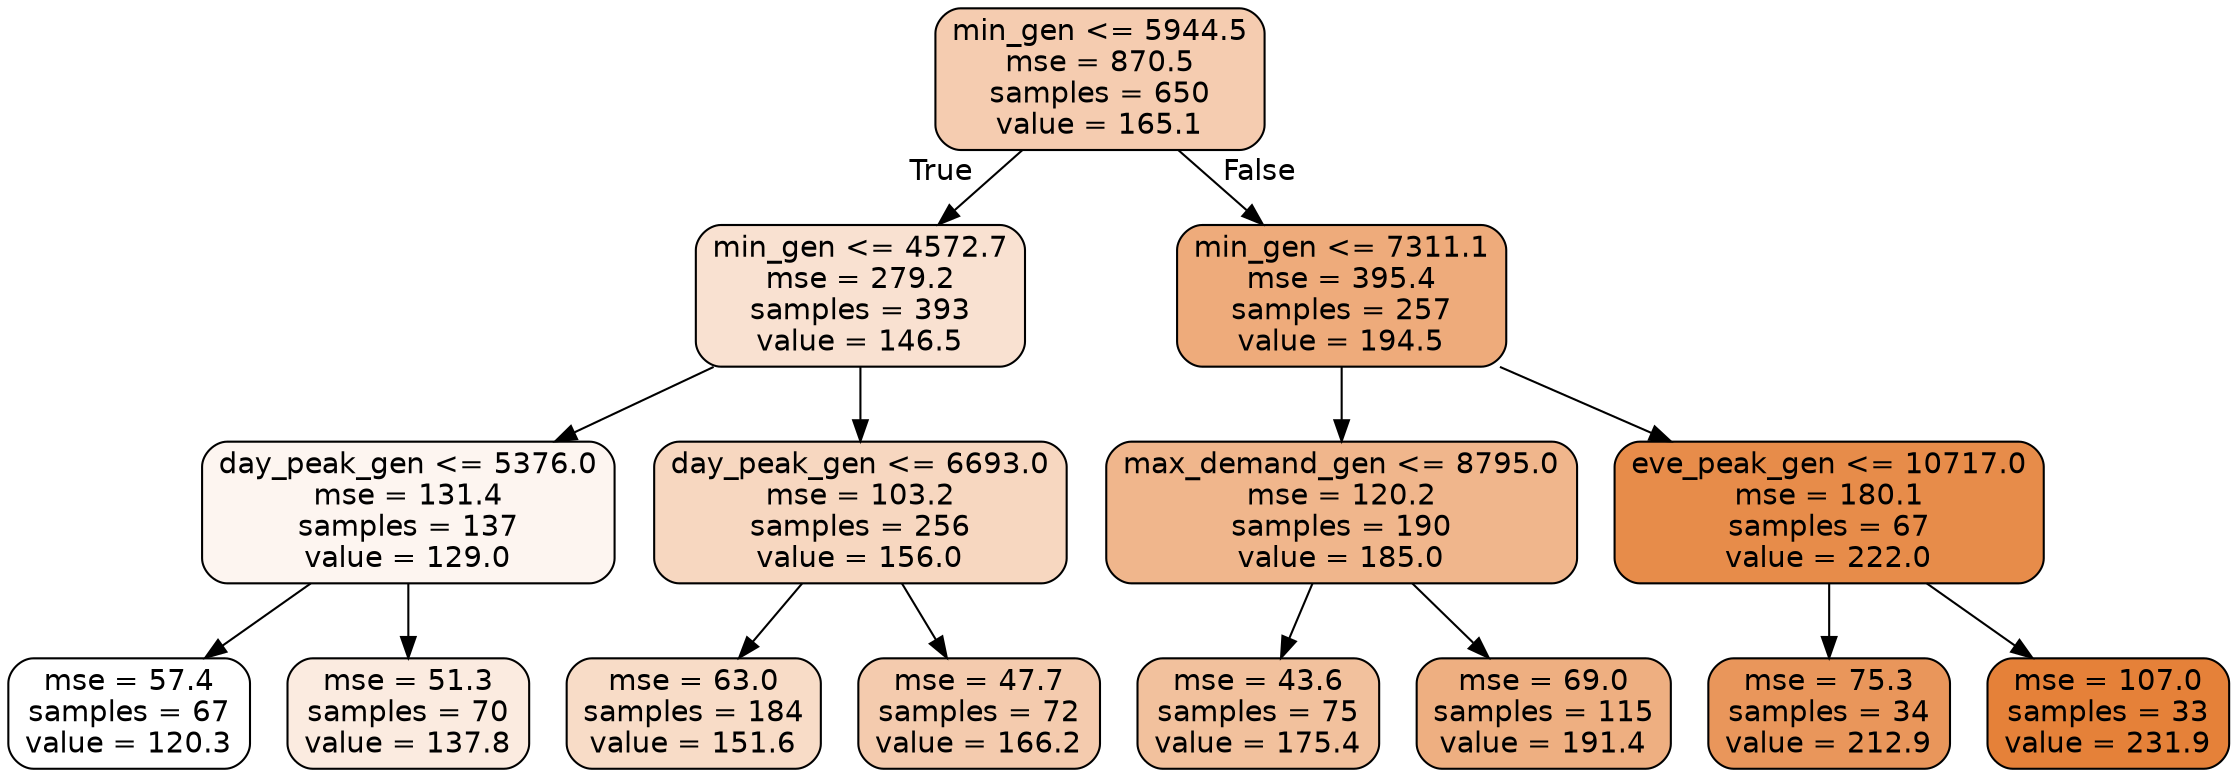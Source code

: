 digraph Tree {
node [shape=box, style="filled, rounded", color="black", fontname=helvetica] ;
edge [fontname=helvetica] ;
0 [label="min_gen <= 5944.5\nmse = 870.5\nsamples = 650\nvalue = 165.1", fillcolor="#f5ccb0"] ;
1 [label="min_gen <= 4572.7\nmse = 279.2\nsamples = 393\nvalue = 146.5", fillcolor="#f9e1d1"] ;
0 -> 1 [labeldistance=2.5, labelangle=45, headlabel="True"] ;
2 [label="day_peak_gen <= 5376.0\nmse = 131.4\nsamples = 137\nvalue = 129.0", fillcolor="#fdf5f0"] ;
1 -> 2 ;
3 [label="mse = 57.4\nsamples = 67\nvalue = 120.3", fillcolor="#ffffff"] ;
2 -> 3 ;
4 [label="mse = 51.3\nsamples = 70\nvalue = 137.8", fillcolor="#fbebe0"] ;
2 -> 4 ;
5 [label="day_peak_gen <= 6693.0\nmse = 103.2\nsamples = 256\nvalue = 156.0", fillcolor="#f7d7c0"] ;
1 -> 5 ;
6 [label="mse = 63.0\nsamples = 184\nvalue = 151.6", fillcolor="#f8dcc7"] ;
5 -> 6 ;
7 [label="mse = 47.7\nsamples = 72\nvalue = 166.2", fillcolor="#f4cbae"] ;
5 -> 7 ;
8 [label="min_gen <= 7311.1\nmse = 395.4\nsamples = 257\nvalue = 194.5", fillcolor="#eeab7b"] ;
0 -> 8 [labeldistance=2.5, labelangle=-45, headlabel="False"] ;
9 [label="max_demand_gen <= 8795.0\nmse = 120.2\nsamples = 190\nvalue = 185.0", fillcolor="#f0b68c"] ;
8 -> 9 ;
10 [label="mse = 43.6\nsamples = 75\nvalue = 175.4", fillcolor="#f2c19d"] ;
9 -> 10 ;
11 [label="mse = 69.0\nsamples = 115\nvalue = 191.4", fillcolor="#eeaf81"] ;
9 -> 11 ;
12 [label="eve_peak_gen <= 10717.0\nmse = 180.1\nsamples = 67\nvalue = 222.0", fillcolor="#e78c4a"] ;
8 -> 12 ;
13 [label="mse = 75.3\nsamples = 34\nvalue = 212.9", fillcolor="#e9965b"] ;
12 -> 13 ;
14 [label="mse = 107.0\nsamples = 33\nvalue = 231.9", fillcolor="#e58139"] ;
12 -> 14 ;
}